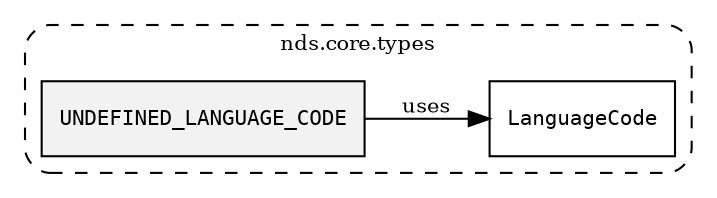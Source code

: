 /**
 * This dot file creates symbol collaboration diagram for UNDEFINED_LANGUAGE_CODE.
 */
digraph ZSERIO
{
    node [shape=box, fontsize=10];
    rankdir="LR";
    fontsize=10;
    tooltip="UNDEFINED_LANGUAGE_CODE collaboration diagram";

    subgraph "cluster_nds.core.types"
    {
        style="dashed, rounded";
        label="nds.core.types";
        tooltip="Package nds.core.types";
        href="../../../content/packages/nds.core.types.html#Package-nds-core-types";
        target="_parent";

        "UNDEFINED_LANGUAGE_CODE" [style="filled", fillcolor="#0000000D", target="_parent", label=<<font face="monospace"><table align="center" border="0" cellspacing="0" cellpadding="0"><tr><td href="../../../content/packages/nds.core.types.html#Constant-UNDEFINED_LANGUAGE_CODE" title="Constant defined in nds.core.types">UNDEFINED_LANGUAGE_CODE</td></tr></table></font>>];
        "LanguageCode" [target="_parent", label=<<font face="monospace"><table align="center" border="0" cellspacing="0" cellpadding="0"><tr><td href="../../../content/packages/nds.core.types.html#Subtype-LanguageCode" title="Subtype defined in nds.core.types">LanguageCode</td></tr></table></font>>];
    }

    "UNDEFINED_LANGUAGE_CODE" -> "LanguageCode" [label="uses", fontsize=10];
}
